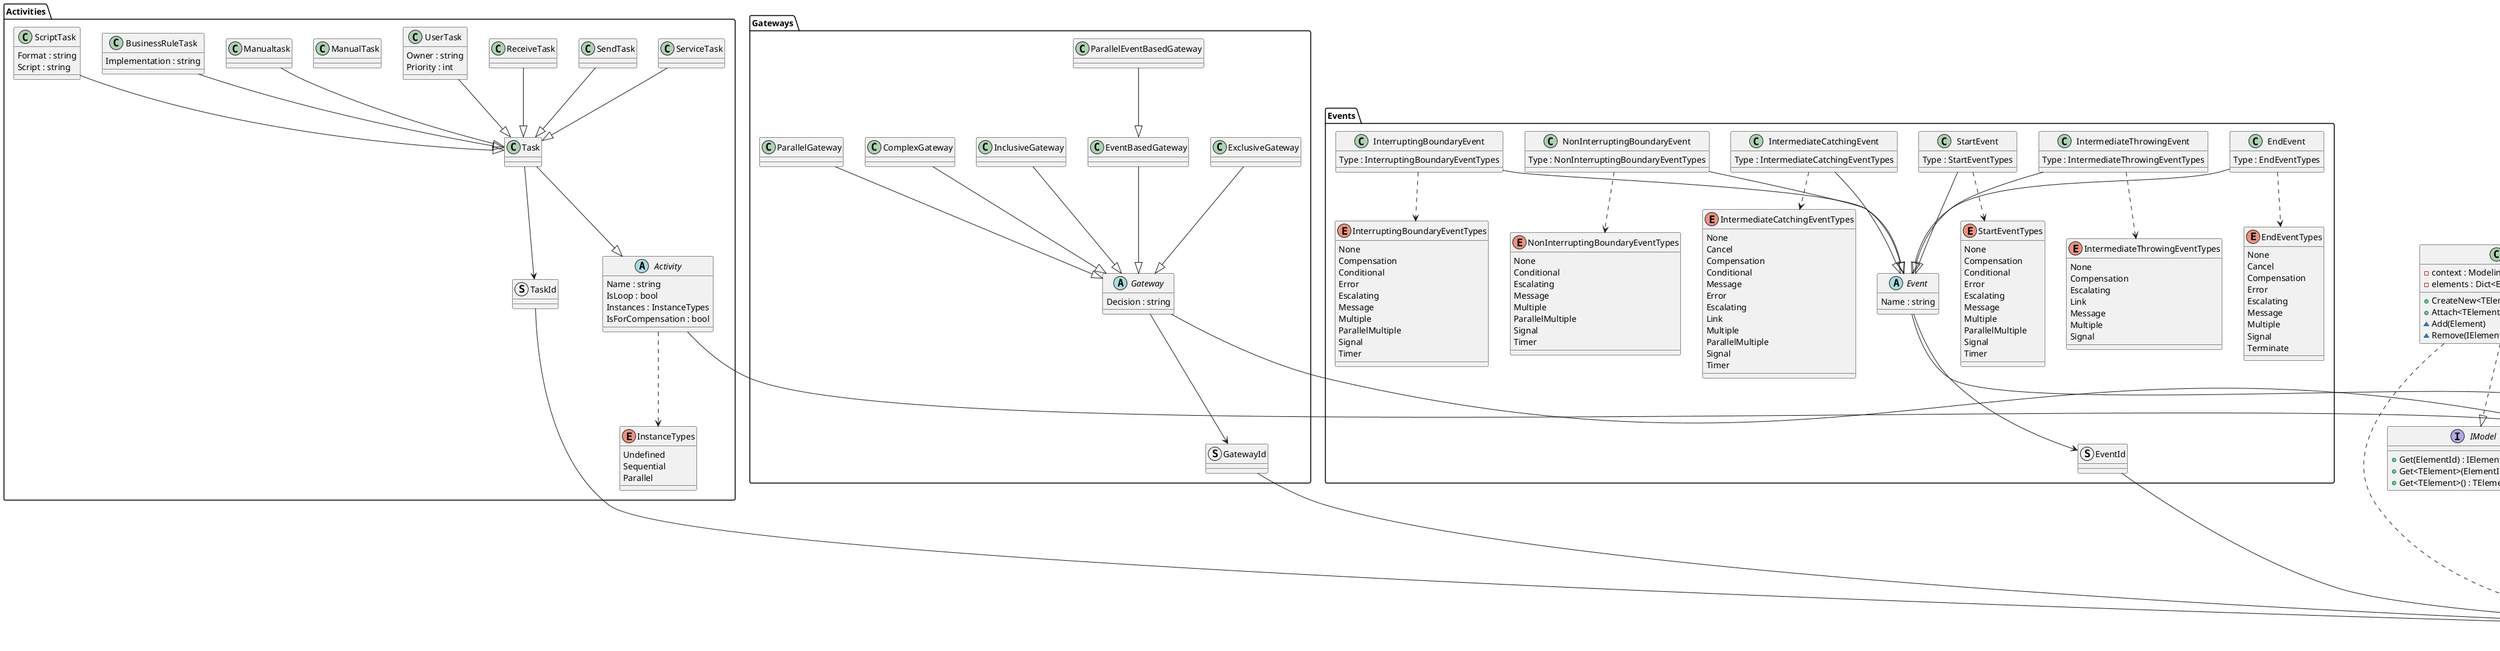 @startuml

struct ElementId {
    Id : string
}

interface IElement {
    Id : ElementId
}

IElement ..> ElementId

abstract class Element
{
    ~ Init(string, IModelingContext)
    ~ AttachTo(IModelingContext)
    ~ DetachFrom(IElement) : bool
}

Element --|> IElement
Element .> IModelingContext

interface IModel {
    + Get(ElementId) : IElement?
    + Get<TElement>(ElementId) : TElement?
    + Get<TElement>() : TElement[]
}

IModel ..> ElementId
IModel ..> IElement

interface IModelingContext {
    + Register(IElement)
    + Unregister(IElement)
}

IModelingContext .> IElement

class ModelingContext

ModelingContext --|> IModelingContext

class Model {
    - context : ModelingContext
    - elements : Dict<ElementId, Element>

    + CreateNew<TElement>(string?) : TElement
    + Attach<TElement>() : TElement
    ~ Add(Element)
    ~ Remove(IElement)
}

Model ..|> IModel
Model -> ModelingContext
Model ..> ElementId
Model ..> Element

package Events {

    abstract class Event {
        Name : string
    }

    struct EventId
    EventId --|> ElementId

    Event --|> Element
    Event --> EventId

    class StartEvent {
        Type : StartEventTypes
    }

    enum StartEventTypes {
        None
        Compensation
        Conditional
        Error
        Escalating
        Message
        Multiple
        ParallelMultiple
        Signal
        Timer
    }

    StartEvent --|> Event
    StartEvent ..> StartEventTypes

    class EndEvent {
        Type : EndEventTypes
    }

    enum EndEventTypes {
        None
        Cancel
        Compensation
        Error
        Escalating
        Message
        Multiple
        Signal
        Terminate
    }

    EndEvent --|> Event
    EndEvent ..> EndEventTypes

    class IntermediateThrowingEvent {
        Type : IntermediateThrowingEventTypes
    }

    enum IntermediateThrowingEventTypes {
        None
        Compensation
        Escalating
        Link
        Message
        Multiple
        Signal
    }

    IntermediateThrowingEvent --|> Event
    IntermediateThrowingEvent ..> IntermediateThrowingEventTypes

    class IntermediateCatchingEvent {
        Type : IntermediateCatchingEventTypes
    }

    enum IntermediateCatchingEventTypes {
        None
        Cancel
        Compensation
        Conditional
        Message
        Error
        Escalating
        Link
        Multiple
        ParallelMultiple
        Signal
        Timer
    }

    IntermediateCatchingEvent --|> Event
    IntermediateCatchingEvent ..> IntermediateCatchingEventTypes

    class InterruptingBoundaryEvent {
        Type : InterruptingBoundaryEventTypes
    }

    enum InterruptingBoundaryEventTypes {
        None
        Compensation
        Conditional
        Error
        Escalating
        Message
        Multiple
        ParallelMultiple
        Signal
        Timer
    }

    InterruptingBoundaryEvent --|> Event
    InterruptingBoundaryEvent ..> InterruptingBoundaryEventTypes

    class NonInterruptingBoundaryEvent {
        Type : NonInterruptingBoundaryEventTypes
    }

    enum NonInterruptingBoundaryEventTypes {
        None
        Conditional
        Escalating
        Message
        Multiple
        ParallelMultiple
        Signal
        Timer
    }

    NonInterruptingBoundaryEvent --|> Event
    NonInterruptingBoundaryEvent ..> NonInterruptingBoundaryEventTypes

}

package Activities {

    abstract class Activity {
        Name : string
        IsLoop : bool
        Instances : InstanceTypes
        IsForCompensation : bool
    }

    enum InstanceTypes {
        Undefined
        Sequential
        Parallel
    }

    Activity --|> Element
    Activity ..> InstanceTypes

    class Task

    struct TaskId
    TaskId --|> ElementId

    Task --|> Activity
    Task --> TaskId

    class ServiceTask

    ServiceTask --|> Task

    class SendTask

    SendTask --|> Task

    class ReceiveTask

    ReceiveTask --|> Task

    class UserTask {
        Owner : string
        Priority : int
    }

    UserTask --|> Task

    class ManualTask

    Manualtask --|> Task

    class BusinessRuleTask {
        Implementation : string
    }

    BusinessRuleTask --|> Task

    class ScriptTask {
        Format : string
        Script : string
    }

    ScriptTask --|> Task

}

package Gateways {

    abstract class Gateway {
        Decision : string
    }

    struct GatewayId
    GatewayId --|> ElementId

    Gateway --|> Element
    Gateway --> GatewayId

    class ExclusiveGateway

    ExclusiveGateway --|> Gateway

    class EventBasedGateway

    EventBasedGateway --|> Gateway

    class ParallelEventBasedGateway

    ParallelEventBasedGateway --|> EventBasedGateway

    class InclusiveGateway

    InclusiveGateway --|> Gateway

    class ComplexGateway

    ComplexGateway --|> Gateway

    class ParallelGateway

    ParallelGateway --|> Gateway

}

package Data {

    interface IDataElement {
        Name : string
    }

    IDataElement --|> IElement

    class DataObject

    struct DataObjectId
    DataObjectId --|> ElementId

    DataObject --|> Element
    DataObject ..|> IDataElement
    DataObject --> DataObjectId

    class DataStore

    struct DataStoreId
    DataStoreId --|> ElementId

    DataStore --|> Element
    DataStore ..|> IDataElement
    DataStore --> DataStoreId

}

package Annotations {

    class Note {
        Content : string
    }

    struct NoteId
    NoteId --|> ElementId

    Note --|> Element
    Note --> NoteId

}

package Grouping {

    class Group {
        Name : string
    }

    struct GroupId
    GroupId --|> ElementId

    Group --|> Element
    Group --> GroupId
    Group "*" -- "*" Element : Groups

    class Pool {
        Name : string
    }

    struct PoolId
    PoolId --|> ElementId

    Pool --|> Element
    Pool --> PoolId

    class Lane {
        Name : string
    }

    Pool *-- "1..*" Lane : Lanes
    Lane "0..1" - "*" Element

}

@enduml

